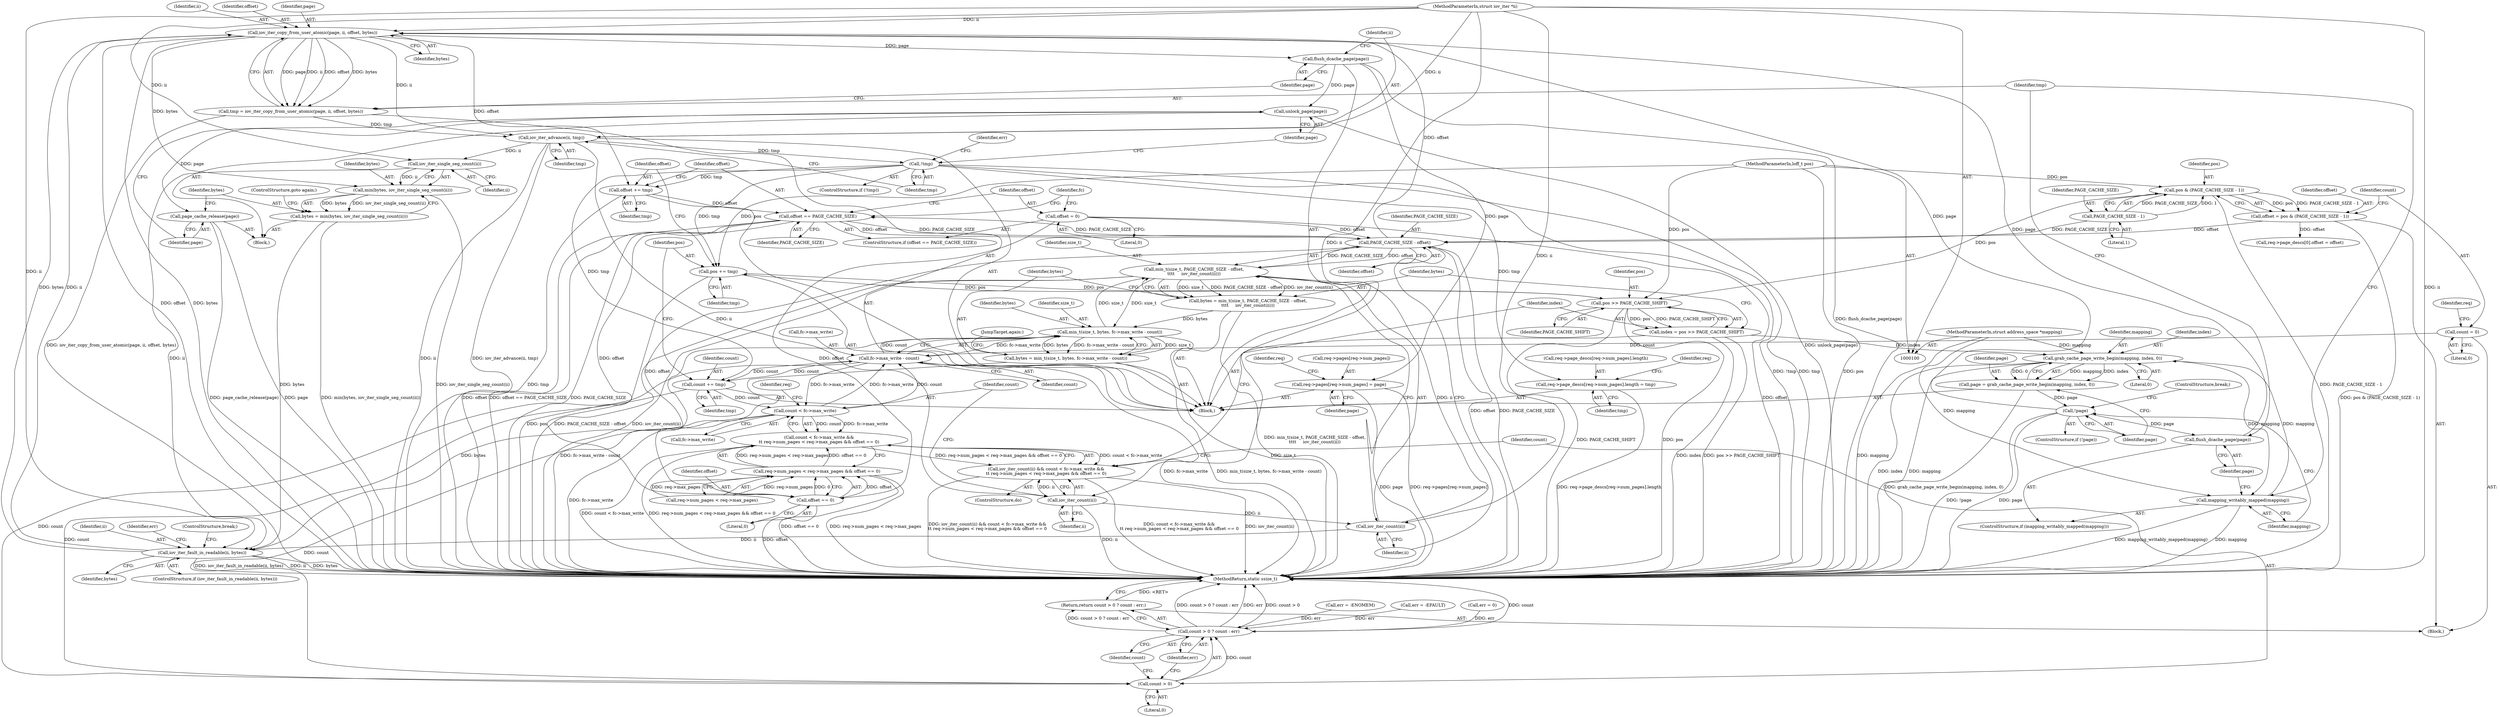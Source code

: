 digraph "0_linux_3ca8138f014a913f98e6ef40e939868e1e9ea876@API" {
"1000203" [label="(Call,iov_iter_copy_from_user_atomic(page, ii, offset, bytes))"];
"1000193" [label="(Call,!page)"];
"1000186" [label="(Call,page = grab_cache_page_write_begin(mapping, index, 0))"];
"1000188" [label="(Call,grab_cache_page_write_begin(mapping, index, 0))"];
"1000197" [label="(Call,mapping_writably_mapped(mapping))"];
"1000102" [label="(MethodParameterIn,struct address_space *mapping)"];
"1000147" [label="(Call,index = pos >> PAGE_CACHE_SHIFT)"];
"1000149" [label="(Call,pos >> PAGE_CACHE_SHIFT)"];
"1000258" [label="(Call,pos += tmp)"];
"1000214" [label="(Call,!tmp)"];
"1000210" [label="(Call,iov_iter_advance(ii, tmp))"];
"1000203" [label="(Call,iov_iter_copy_from_user_atomic(page, ii, offset, bytes))"];
"1000199" [label="(Call,flush_dcache_page(page))"];
"1000178" [label="(Call,iov_iter_fault_in_readable(ii, bytes))"];
"1000225" [label="(Call,iov_iter_single_seg_count(ii))"];
"1000103" [label="(MethodParameterIn,struct iov_iter *ii)"];
"1000160" [label="(Call,iov_iter_count(ii))"];
"1000278" [label="(Call,iov_iter_count(ii))"];
"1000221" [label="(Call,bytes = min(bytes, iov_iter_single_seg_count(ii)))"];
"1000223" [label="(Call,min(bytes, iov_iter_single_seg_count(ii)))"];
"1000162" [label="(Call,bytes = min_t(size_t, bytes, fc->max_write - count))"];
"1000164" [label="(Call,min_t(size_t, bytes, fc->max_write - count))"];
"1000155" [label="(Call,min_t(size_t, PAGE_CACHE_SIZE - offset,\n\t\t\t\t     iov_iter_count(ii)))"];
"1000157" [label="(Call,PAGE_CACHE_SIZE - offset)"];
"1000265" [label="(Call,offset == PAGE_CACHE_SIZE)"];
"1000261" [label="(Call,offset += tmp)"];
"1000118" [label="(Call,PAGE_CACHE_SIZE - 1)"];
"1000268" [label="(Call,offset = 0)"];
"1000294" [label="(Call,offset == 0)"];
"1000114" [label="(Call,offset = pos & (PAGE_CACHE_SIZE - 1))"];
"1000116" [label="(Call,pos & (PAGE_CACHE_SIZE - 1))"];
"1000104" [label="(MethodParameterIn,loff_t pos)"];
"1000153" [label="(Call,bytes = min_t(size_t, PAGE_CACHE_SIZE - offset,\n\t\t\t\t     iov_iter_count(ii)))"];
"1000167" [label="(Call,fc->max_write - count)"];
"1000281" [label="(Call,count < fc->max_write)"];
"1000255" [label="(Call,count += tmp)"];
"1000122" [label="(Call,count = 0)"];
"1000201" [label="(Call,tmp = iov_iter_copy_from_user_atomic(page, ii, offset, bytes))"];
"1000240" [label="(Call,req->page_descs[req->num_pages].length = tmp)"];
"1000208" [label="(Call,flush_dcache_page(page))"];
"1000217" [label="(Call,unlock_page(page))"];
"1000219" [label="(Call,page_cache_release(page))"];
"1000231" [label="(Call,req->pages[req->num_pages] = page)"];
"1000286" [label="(Call,req->num_pages < req->max_pages && offset == 0)"];
"1000280" [label="(Call,count < fc->max_write &&\n\t\t req->num_pages < req->max_pages && offset == 0)"];
"1000277" [label="(Call,iov_iter_count(ii) && count < fc->max_write &&\n\t\t req->num_pages < req->max_pages && offset == 0)"];
"1000299" [label="(Call,count > 0)"];
"1000298" [label="(Call,count > 0 ? count : err)"];
"1000297" [label="(Return,return count > 0 ? count : err;)"];
"1000189" [label="(Identifier,mapping)"];
"1000265" [label="(Call,offset == PAGE_CACHE_SIZE)"];
"1000274" [label="(Identifier,fc)"];
"1000117" [label="(Identifier,pos)"];
"1000199" [label="(Call,flush_dcache_page(page))"];
"1000114" [label="(Call,offset = pos & (PAGE_CACHE_SIZE - 1))"];
"1000197" [label="(Call,mapping_writably_mapped(mapping))"];
"1000298" [label="(Call,count > 0 ? count : err)"];
"1000120" [label="(Literal,1)"];
"1000295" [label="(Identifier,offset)"];
"1000286" [label="(Call,req->num_pages < req->max_pages && offset == 0)"];
"1000180" [label="(Identifier,bytes)"];
"1000207" [label="(Identifier,bytes)"];
"1000191" [label="(Literal,0)"];
"1000304" [label="(MethodReturn,static ssize_t)"];
"1000187" [label="(Identifier,page)"];
"1000161" [label="(Identifier,ii)"];
"1000158" [label="(Identifier,PAGE_CACHE_SIZE)"];
"1000218" [label="(Identifier,page)"];
"1000122" [label="(Call,count = 0)"];
"1000103" [label="(MethodParameterIn,struct iov_iter *ii)"];
"1000154" [label="(Identifier,bytes)"];
"1000162" [label="(Call,bytes = min_t(size_t, bytes, fc->max_write - count))"];
"1000104" [label="(MethodParameterIn,loff_t pos)"];
"1000153" [label="(Call,bytes = min_t(size_t, PAGE_CACHE_SIZE - offset,\n\t\t\t\t     iov_iter_count(ii)))"];
"1000188" [label="(Call,grab_cache_page_write_begin(mapping, index, 0))"];
"1000116" [label="(Call,pos & (PAGE_CACHE_SIZE - 1))"];
"1000226" [label="(Identifier,ii)"];
"1000206" [label="(Identifier,offset)"];
"1000277" [label="(Call,iov_iter_count(ii) && count < fc->max_write &&\n\t\t req->num_pages < req->max_pages && offset == 0)"];
"1000102" [label="(MethodParameterIn,struct address_space *mapping)"];
"1000204" [label="(Identifier,page)"];
"1000302" [label="(Identifier,count)"];
"1000182" [label="(Call,err = -ENOMEM)"];
"1000179" [label="(Identifier,ii)"];
"1000232" [label="(Call,req->pages[req->num_pages])"];
"1000297" [label="(Return,return count > 0 ? count : err;)"];
"1000266" [label="(Identifier,offset)"];
"1000212" [label="(Identifier,tmp)"];
"1000205" [label="(Identifier,ii)"];
"1000256" [label="(Identifier,count)"];
"1000253" [label="(Identifier,req)"];
"1000178" [label="(Call,iov_iter_fault_in_readable(ii, bytes))"];
"1000118" [label="(Call,PAGE_CACHE_SIZE - 1)"];
"1000255" [label="(Call,count += tmp)"];
"1000173" [label="(Call,err = -EFAULT)"];
"1000147" [label="(Call,index = pos >> PAGE_CACHE_SHIFT)"];
"1000150" [label="(Identifier,pos)"];
"1000227" [label="(ControlStructure,goto again;)"];
"1000200" [label="(Identifier,page)"];
"1000216" [label="(Block,)"];
"1000159" [label="(Identifier,offset)"];
"1000165" [label="(Identifier,size_t)"];
"1000224" [label="(Identifier,bytes)"];
"1000222" [label="(Identifier,bytes)"];
"1000259" [label="(Identifier,pos)"];
"1000172" [label="(JumpTarget,again:)"];
"1000217" [label="(Call,unlock_page(page))"];
"1000231" [label="(Call,req->pages[req->num_pages] = page)"];
"1000280" [label="(Call,count < fc->max_write &&\n\t\t req->num_pages < req->max_pages && offset == 0)"];
"1000201" [label="(Call,tmp = iov_iter_copy_from_user_atomic(page, ii, offset, bytes))"];
"1000209" [label="(Identifier,page)"];
"1000164" [label="(Call,min_t(size_t, bytes, fc->max_write - count))"];
"1000143" [label="(Block,)"];
"1000160" [label="(Call,iov_iter_count(ii))"];
"1000105" [label="(Block,)"];
"1000268" [label="(Call,offset = 0)"];
"1000142" [label="(ControlStructure,do)"];
"1000279" [label="(Identifier,ii)"];
"1000244" [label="(Identifier,req)"];
"1000151" [label="(Identifier,PAGE_CACHE_SHIFT)"];
"1000221" [label="(Call,bytes = min(bytes, iov_iter_single_seg_count(ii)))"];
"1000299" [label="(Call,count > 0)"];
"1000264" [label="(ControlStructure,if (offset == PAGE_CACHE_SIZE))"];
"1000115" [label="(Identifier,offset)"];
"1000166" [label="(Identifier,bytes)"];
"1000270" [label="(Literal,0)"];
"1000240" [label="(Call,req->page_descs[req->num_pages].length = tmp)"];
"1000133" [label="(Call,req->page_descs[0].offset = offset)"];
"1000193" [label="(Call,!page)"];
"1000300" [label="(Identifier,count)"];
"1000129" [label="(Identifier,req)"];
"1000190" [label="(Identifier,index)"];
"1000186" [label="(Call,page = grab_cache_page_write_begin(mapping, index, 0))"];
"1000208" [label="(Call,flush_dcache_page(page))"];
"1000156" [label="(Identifier,size_t)"];
"1000257" [label="(Identifier,tmp)"];
"1000211" [label="(Identifier,ii)"];
"1000263" [label="(Identifier,tmp)"];
"1000241" [label="(Call,req->page_descs[req->num_pages].length)"];
"1000294" [label="(Call,offset == 0)"];
"1000198" [label="(Identifier,mapping)"];
"1000239" [label="(Identifier,page)"];
"1000192" [label="(ControlStructure,if (!page))"];
"1000183" [label="(Identifier,err)"];
"1000195" [label="(ControlStructure,break;)"];
"1000210" [label="(Call,iov_iter_advance(ii, tmp))"];
"1000214" [label="(Call,!tmp)"];
"1000203" [label="(Call,iov_iter_copy_from_user_atomic(page, ii, offset, bytes))"];
"1000177" [label="(ControlStructure,if (iov_iter_fault_in_readable(ii, bytes)))"];
"1000296" [label="(Literal,0)"];
"1000155" [label="(Call,min_t(size_t, PAGE_CACHE_SIZE - offset,\n\t\t\t\t     iov_iter_count(ii)))"];
"1000202" [label="(Identifier,tmp)"];
"1000171" [label="(Identifier,count)"];
"1000283" [label="(Call,fc->max_write)"];
"1000220" [label="(Identifier,page)"];
"1000219" [label="(Call,page_cache_release(page))"];
"1000267" [label="(Identifier,PAGE_CACHE_SIZE)"];
"1000163" [label="(Identifier,bytes)"];
"1000223" [label="(Call,min(bytes, iov_iter_single_seg_count(ii)))"];
"1000303" [label="(Identifier,err)"];
"1000157" [label="(Call,PAGE_CACHE_SIZE - offset)"];
"1000278" [label="(Call,iov_iter_count(ii))"];
"1000167" [label="(Call,fc->max_write - count)"];
"1000194" [label="(Identifier,page)"];
"1000196" [label="(ControlStructure,if (mapping_writably_mapped(mapping)))"];
"1000225" [label="(Call,iov_iter_single_seg_count(ii))"];
"1000119" [label="(Identifier,PAGE_CACHE_SIZE)"];
"1000124" [label="(Literal,0)"];
"1000213" [label="(ControlStructure,if (!tmp))"];
"1000258" [label="(Call,pos += tmp)"];
"1000123" [label="(Identifier,count)"];
"1000260" [label="(Identifier,tmp)"];
"1000262" [label="(Identifier,offset)"];
"1000168" [label="(Call,fc->max_write)"];
"1000301" [label="(Literal,0)"];
"1000281" [label="(Call,count < fc->max_write)"];
"1000269" [label="(Identifier,offset)"];
"1000282" [label="(Identifier,count)"];
"1000149" [label="(Call,pos >> PAGE_CACHE_SHIFT)"];
"1000287" [label="(Call,req->num_pages < req->max_pages)"];
"1000228" [label="(Call,err = 0)"];
"1000289" [label="(Identifier,req)"];
"1000261" [label="(Call,offset += tmp)"];
"1000181" [label="(ControlStructure,break;)"];
"1000250" [label="(Identifier,tmp)"];
"1000148" [label="(Identifier,index)"];
"1000215" [label="(Identifier,tmp)"];
"1000229" [label="(Identifier,err)"];
"1000203" -> "1000201"  [label="AST: "];
"1000203" -> "1000207"  [label="CFG: "];
"1000204" -> "1000203"  [label="AST: "];
"1000205" -> "1000203"  [label="AST: "];
"1000206" -> "1000203"  [label="AST: "];
"1000207" -> "1000203"  [label="AST: "];
"1000201" -> "1000203"  [label="CFG: "];
"1000203" -> "1000304"  [label="DDG: offset"];
"1000203" -> "1000304"  [label="DDG: bytes"];
"1000203" -> "1000201"  [label="DDG: page"];
"1000203" -> "1000201"  [label="DDG: ii"];
"1000203" -> "1000201"  [label="DDG: offset"];
"1000203" -> "1000201"  [label="DDG: bytes"];
"1000193" -> "1000203"  [label="DDG: page"];
"1000199" -> "1000203"  [label="DDG: page"];
"1000178" -> "1000203"  [label="DDG: ii"];
"1000178" -> "1000203"  [label="DDG: bytes"];
"1000103" -> "1000203"  [label="DDG: ii"];
"1000157" -> "1000203"  [label="DDG: offset"];
"1000203" -> "1000208"  [label="DDG: page"];
"1000203" -> "1000210"  [label="DDG: ii"];
"1000203" -> "1000223"  [label="DDG: bytes"];
"1000203" -> "1000261"  [label="DDG: offset"];
"1000193" -> "1000192"  [label="AST: "];
"1000193" -> "1000194"  [label="CFG: "];
"1000194" -> "1000193"  [label="AST: "];
"1000195" -> "1000193"  [label="CFG: "];
"1000198" -> "1000193"  [label="CFG: "];
"1000193" -> "1000304"  [label="DDG: page"];
"1000193" -> "1000304"  [label="DDG: !page"];
"1000186" -> "1000193"  [label="DDG: page"];
"1000193" -> "1000199"  [label="DDG: page"];
"1000186" -> "1000143"  [label="AST: "];
"1000186" -> "1000188"  [label="CFG: "];
"1000187" -> "1000186"  [label="AST: "];
"1000188" -> "1000186"  [label="AST: "];
"1000194" -> "1000186"  [label="CFG: "];
"1000186" -> "1000304"  [label="DDG: grab_cache_page_write_begin(mapping, index, 0)"];
"1000188" -> "1000186"  [label="DDG: mapping"];
"1000188" -> "1000186"  [label="DDG: index"];
"1000188" -> "1000186"  [label="DDG: 0"];
"1000188" -> "1000191"  [label="CFG: "];
"1000189" -> "1000188"  [label="AST: "];
"1000190" -> "1000188"  [label="AST: "];
"1000191" -> "1000188"  [label="AST: "];
"1000188" -> "1000304"  [label="DDG: index"];
"1000188" -> "1000304"  [label="DDG: mapping"];
"1000197" -> "1000188"  [label="DDG: mapping"];
"1000102" -> "1000188"  [label="DDG: mapping"];
"1000147" -> "1000188"  [label="DDG: index"];
"1000188" -> "1000197"  [label="DDG: mapping"];
"1000197" -> "1000196"  [label="AST: "];
"1000197" -> "1000198"  [label="CFG: "];
"1000198" -> "1000197"  [label="AST: "];
"1000200" -> "1000197"  [label="CFG: "];
"1000202" -> "1000197"  [label="CFG: "];
"1000197" -> "1000304"  [label="DDG: mapping_writably_mapped(mapping)"];
"1000197" -> "1000304"  [label="DDG: mapping"];
"1000102" -> "1000197"  [label="DDG: mapping"];
"1000102" -> "1000100"  [label="AST: "];
"1000102" -> "1000304"  [label="DDG: mapping"];
"1000147" -> "1000143"  [label="AST: "];
"1000147" -> "1000149"  [label="CFG: "];
"1000148" -> "1000147"  [label="AST: "];
"1000149" -> "1000147"  [label="AST: "];
"1000154" -> "1000147"  [label="CFG: "];
"1000147" -> "1000304"  [label="DDG: pos >> PAGE_CACHE_SHIFT"];
"1000147" -> "1000304"  [label="DDG: index"];
"1000149" -> "1000147"  [label="DDG: pos"];
"1000149" -> "1000147"  [label="DDG: PAGE_CACHE_SHIFT"];
"1000149" -> "1000151"  [label="CFG: "];
"1000150" -> "1000149"  [label="AST: "];
"1000151" -> "1000149"  [label="AST: "];
"1000149" -> "1000304"  [label="DDG: PAGE_CACHE_SHIFT"];
"1000149" -> "1000304"  [label="DDG: pos"];
"1000258" -> "1000149"  [label="DDG: pos"];
"1000116" -> "1000149"  [label="DDG: pos"];
"1000104" -> "1000149"  [label="DDG: pos"];
"1000149" -> "1000258"  [label="DDG: pos"];
"1000258" -> "1000143"  [label="AST: "];
"1000258" -> "1000260"  [label="CFG: "];
"1000259" -> "1000258"  [label="AST: "];
"1000260" -> "1000258"  [label="AST: "];
"1000262" -> "1000258"  [label="CFG: "];
"1000258" -> "1000304"  [label="DDG: pos"];
"1000214" -> "1000258"  [label="DDG: tmp"];
"1000104" -> "1000258"  [label="DDG: pos"];
"1000214" -> "1000213"  [label="AST: "];
"1000214" -> "1000215"  [label="CFG: "];
"1000215" -> "1000214"  [label="AST: "];
"1000218" -> "1000214"  [label="CFG: "];
"1000229" -> "1000214"  [label="CFG: "];
"1000214" -> "1000304"  [label="DDG: !tmp"];
"1000214" -> "1000304"  [label="DDG: tmp"];
"1000210" -> "1000214"  [label="DDG: tmp"];
"1000214" -> "1000240"  [label="DDG: tmp"];
"1000214" -> "1000255"  [label="DDG: tmp"];
"1000214" -> "1000261"  [label="DDG: tmp"];
"1000210" -> "1000143"  [label="AST: "];
"1000210" -> "1000212"  [label="CFG: "];
"1000211" -> "1000210"  [label="AST: "];
"1000212" -> "1000210"  [label="AST: "];
"1000215" -> "1000210"  [label="CFG: "];
"1000210" -> "1000304"  [label="DDG: iov_iter_advance(ii, tmp)"];
"1000210" -> "1000304"  [label="DDG: ii"];
"1000103" -> "1000210"  [label="DDG: ii"];
"1000201" -> "1000210"  [label="DDG: tmp"];
"1000210" -> "1000225"  [label="DDG: ii"];
"1000210" -> "1000278"  [label="DDG: ii"];
"1000199" -> "1000196"  [label="AST: "];
"1000199" -> "1000200"  [label="CFG: "];
"1000200" -> "1000199"  [label="AST: "];
"1000202" -> "1000199"  [label="CFG: "];
"1000178" -> "1000177"  [label="AST: "];
"1000178" -> "1000180"  [label="CFG: "];
"1000179" -> "1000178"  [label="AST: "];
"1000180" -> "1000178"  [label="AST: "];
"1000181" -> "1000178"  [label="CFG: "];
"1000183" -> "1000178"  [label="CFG: "];
"1000178" -> "1000304"  [label="DDG: iov_iter_fault_in_readable(ii, bytes)"];
"1000178" -> "1000304"  [label="DDG: ii"];
"1000178" -> "1000304"  [label="DDG: bytes"];
"1000225" -> "1000178"  [label="DDG: ii"];
"1000160" -> "1000178"  [label="DDG: ii"];
"1000103" -> "1000178"  [label="DDG: ii"];
"1000221" -> "1000178"  [label="DDG: bytes"];
"1000162" -> "1000178"  [label="DDG: bytes"];
"1000225" -> "1000223"  [label="AST: "];
"1000225" -> "1000226"  [label="CFG: "];
"1000226" -> "1000225"  [label="AST: "];
"1000223" -> "1000225"  [label="CFG: "];
"1000225" -> "1000223"  [label="DDG: ii"];
"1000103" -> "1000225"  [label="DDG: ii"];
"1000103" -> "1000100"  [label="AST: "];
"1000103" -> "1000304"  [label="DDG: ii"];
"1000103" -> "1000160"  [label="DDG: ii"];
"1000103" -> "1000278"  [label="DDG: ii"];
"1000160" -> "1000155"  [label="AST: "];
"1000160" -> "1000161"  [label="CFG: "];
"1000161" -> "1000160"  [label="AST: "];
"1000155" -> "1000160"  [label="CFG: "];
"1000160" -> "1000155"  [label="DDG: ii"];
"1000278" -> "1000160"  [label="DDG: ii"];
"1000278" -> "1000277"  [label="AST: "];
"1000278" -> "1000279"  [label="CFG: "];
"1000279" -> "1000278"  [label="AST: "];
"1000282" -> "1000278"  [label="CFG: "];
"1000277" -> "1000278"  [label="CFG: "];
"1000278" -> "1000304"  [label="DDG: ii"];
"1000278" -> "1000277"  [label="DDG: ii"];
"1000221" -> "1000216"  [label="AST: "];
"1000221" -> "1000223"  [label="CFG: "];
"1000222" -> "1000221"  [label="AST: "];
"1000223" -> "1000221"  [label="AST: "];
"1000227" -> "1000221"  [label="CFG: "];
"1000221" -> "1000304"  [label="DDG: min(bytes, iov_iter_single_seg_count(ii))"];
"1000223" -> "1000221"  [label="DDG: bytes"];
"1000223" -> "1000221"  [label="DDG: iov_iter_single_seg_count(ii)"];
"1000224" -> "1000223"  [label="AST: "];
"1000223" -> "1000304"  [label="DDG: iov_iter_single_seg_count(ii)"];
"1000162" -> "1000143"  [label="AST: "];
"1000162" -> "1000164"  [label="CFG: "];
"1000163" -> "1000162"  [label="AST: "];
"1000164" -> "1000162"  [label="AST: "];
"1000172" -> "1000162"  [label="CFG: "];
"1000162" -> "1000304"  [label="DDG: min_t(size_t, bytes, fc->max_write - count)"];
"1000164" -> "1000162"  [label="DDG: size_t"];
"1000164" -> "1000162"  [label="DDG: bytes"];
"1000164" -> "1000162"  [label="DDG: fc->max_write - count"];
"1000164" -> "1000167"  [label="CFG: "];
"1000165" -> "1000164"  [label="AST: "];
"1000166" -> "1000164"  [label="AST: "];
"1000167" -> "1000164"  [label="AST: "];
"1000164" -> "1000304"  [label="DDG: fc->max_write - count"];
"1000164" -> "1000304"  [label="DDG: size_t"];
"1000164" -> "1000155"  [label="DDG: size_t"];
"1000155" -> "1000164"  [label="DDG: size_t"];
"1000153" -> "1000164"  [label="DDG: bytes"];
"1000167" -> "1000164"  [label="DDG: fc->max_write"];
"1000167" -> "1000164"  [label="DDG: count"];
"1000155" -> "1000153"  [label="AST: "];
"1000156" -> "1000155"  [label="AST: "];
"1000157" -> "1000155"  [label="AST: "];
"1000153" -> "1000155"  [label="CFG: "];
"1000155" -> "1000304"  [label="DDG: PAGE_CACHE_SIZE - offset"];
"1000155" -> "1000304"  [label="DDG: iov_iter_count(ii)"];
"1000155" -> "1000153"  [label="DDG: size_t"];
"1000155" -> "1000153"  [label="DDG: PAGE_CACHE_SIZE - offset"];
"1000155" -> "1000153"  [label="DDG: iov_iter_count(ii)"];
"1000157" -> "1000155"  [label="DDG: PAGE_CACHE_SIZE"];
"1000157" -> "1000155"  [label="DDG: offset"];
"1000157" -> "1000159"  [label="CFG: "];
"1000158" -> "1000157"  [label="AST: "];
"1000159" -> "1000157"  [label="AST: "];
"1000161" -> "1000157"  [label="CFG: "];
"1000157" -> "1000304"  [label="DDG: offset"];
"1000157" -> "1000304"  [label="DDG: PAGE_CACHE_SIZE"];
"1000265" -> "1000157"  [label="DDG: PAGE_CACHE_SIZE"];
"1000265" -> "1000157"  [label="DDG: offset"];
"1000118" -> "1000157"  [label="DDG: PAGE_CACHE_SIZE"];
"1000268" -> "1000157"  [label="DDG: offset"];
"1000294" -> "1000157"  [label="DDG: offset"];
"1000114" -> "1000157"  [label="DDG: offset"];
"1000157" -> "1000265"  [label="DDG: PAGE_CACHE_SIZE"];
"1000265" -> "1000264"  [label="AST: "];
"1000265" -> "1000267"  [label="CFG: "];
"1000266" -> "1000265"  [label="AST: "];
"1000267" -> "1000265"  [label="AST: "];
"1000269" -> "1000265"  [label="CFG: "];
"1000274" -> "1000265"  [label="CFG: "];
"1000265" -> "1000304"  [label="DDG: offset == PAGE_CACHE_SIZE"];
"1000265" -> "1000304"  [label="DDG: PAGE_CACHE_SIZE"];
"1000265" -> "1000304"  [label="DDG: offset"];
"1000261" -> "1000265"  [label="DDG: offset"];
"1000265" -> "1000294"  [label="DDG: offset"];
"1000261" -> "1000143"  [label="AST: "];
"1000261" -> "1000263"  [label="CFG: "];
"1000262" -> "1000261"  [label="AST: "];
"1000263" -> "1000261"  [label="AST: "];
"1000266" -> "1000261"  [label="CFG: "];
"1000261" -> "1000304"  [label="DDG: tmp"];
"1000118" -> "1000116"  [label="AST: "];
"1000118" -> "1000120"  [label="CFG: "];
"1000119" -> "1000118"  [label="AST: "];
"1000120" -> "1000118"  [label="AST: "];
"1000116" -> "1000118"  [label="CFG: "];
"1000118" -> "1000116"  [label="DDG: PAGE_CACHE_SIZE"];
"1000118" -> "1000116"  [label="DDG: 1"];
"1000268" -> "1000264"  [label="AST: "];
"1000268" -> "1000270"  [label="CFG: "];
"1000269" -> "1000268"  [label="AST: "];
"1000270" -> "1000268"  [label="AST: "];
"1000274" -> "1000268"  [label="CFG: "];
"1000268" -> "1000304"  [label="DDG: offset"];
"1000268" -> "1000294"  [label="DDG: offset"];
"1000294" -> "1000286"  [label="AST: "];
"1000294" -> "1000296"  [label="CFG: "];
"1000295" -> "1000294"  [label="AST: "];
"1000296" -> "1000294"  [label="AST: "];
"1000286" -> "1000294"  [label="CFG: "];
"1000294" -> "1000304"  [label="DDG: offset"];
"1000294" -> "1000286"  [label="DDG: offset"];
"1000294" -> "1000286"  [label="DDG: 0"];
"1000114" -> "1000105"  [label="AST: "];
"1000114" -> "1000116"  [label="CFG: "];
"1000115" -> "1000114"  [label="AST: "];
"1000116" -> "1000114"  [label="AST: "];
"1000123" -> "1000114"  [label="CFG: "];
"1000114" -> "1000304"  [label="DDG: pos & (PAGE_CACHE_SIZE - 1)"];
"1000116" -> "1000114"  [label="DDG: pos"];
"1000116" -> "1000114"  [label="DDG: PAGE_CACHE_SIZE - 1"];
"1000114" -> "1000133"  [label="DDG: offset"];
"1000117" -> "1000116"  [label="AST: "];
"1000116" -> "1000304"  [label="DDG: PAGE_CACHE_SIZE - 1"];
"1000104" -> "1000116"  [label="DDG: pos"];
"1000104" -> "1000100"  [label="AST: "];
"1000104" -> "1000304"  [label="DDG: pos"];
"1000153" -> "1000143"  [label="AST: "];
"1000154" -> "1000153"  [label="AST: "];
"1000163" -> "1000153"  [label="CFG: "];
"1000153" -> "1000304"  [label="DDG: min_t(size_t, PAGE_CACHE_SIZE - offset,\n\t\t\t\t     iov_iter_count(ii))"];
"1000167" -> "1000171"  [label="CFG: "];
"1000168" -> "1000167"  [label="AST: "];
"1000171" -> "1000167"  [label="AST: "];
"1000167" -> "1000304"  [label="DDG: fc->max_write"];
"1000281" -> "1000167"  [label="DDG: fc->max_write"];
"1000281" -> "1000167"  [label="DDG: count"];
"1000122" -> "1000167"  [label="DDG: count"];
"1000255" -> "1000167"  [label="DDG: count"];
"1000167" -> "1000255"  [label="DDG: count"];
"1000167" -> "1000281"  [label="DDG: fc->max_write"];
"1000167" -> "1000299"  [label="DDG: count"];
"1000281" -> "1000280"  [label="AST: "];
"1000281" -> "1000283"  [label="CFG: "];
"1000282" -> "1000281"  [label="AST: "];
"1000283" -> "1000281"  [label="AST: "];
"1000289" -> "1000281"  [label="CFG: "];
"1000280" -> "1000281"  [label="CFG: "];
"1000281" -> "1000304"  [label="DDG: fc->max_write"];
"1000281" -> "1000280"  [label="DDG: count"];
"1000281" -> "1000280"  [label="DDG: fc->max_write"];
"1000255" -> "1000281"  [label="DDG: count"];
"1000281" -> "1000299"  [label="DDG: count"];
"1000255" -> "1000143"  [label="AST: "];
"1000255" -> "1000257"  [label="CFG: "];
"1000256" -> "1000255"  [label="AST: "];
"1000257" -> "1000255"  [label="AST: "];
"1000259" -> "1000255"  [label="CFG: "];
"1000255" -> "1000299"  [label="DDG: count"];
"1000122" -> "1000105"  [label="AST: "];
"1000122" -> "1000124"  [label="CFG: "];
"1000123" -> "1000122"  [label="AST: "];
"1000124" -> "1000122"  [label="AST: "];
"1000129" -> "1000122"  [label="CFG: "];
"1000201" -> "1000143"  [label="AST: "];
"1000202" -> "1000201"  [label="AST: "];
"1000209" -> "1000201"  [label="CFG: "];
"1000201" -> "1000304"  [label="DDG: iov_iter_copy_from_user_atomic(page, ii, offset, bytes)"];
"1000240" -> "1000143"  [label="AST: "];
"1000240" -> "1000250"  [label="CFG: "];
"1000241" -> "1000240"  [label="AST: "];
"1000250" -> "1000240"  [label="AST: "];
"1000253" -> "1000240"  [label="CFG: "];
"1000240" -> "1000304"  [label="DDG: req->page_descs[req->num_pages].length"];
"1000208" -> "1000143"  [label="AST: "];
"1000208" -> "1000209"  [label="CFG: "];
"1000209" -> "1000208"  [label="AST: "];
"1000211" -> "1000208"  [label="CFG: "];
"1000208" -> "1000304"  [label="DDG: flush_dcache_page(page)"];
"1000208" -> "1000217"  [label="DDG: page"];
"1000208" -> "1000231"  [label="DDG: page"];
"1000217" -> "1000216"  [label="AST: "];
"1000217" -> "1000218"  [label="CFG: "];
"1000218" -> "1000217"  [label="AST: "];
"1000220" -> "1000217"  [label="CFG: "];
"1000217" -> "1000304"  [label="DDG: unlock_page(page)"];
"1000217" -> "1000219"  [label="DDG: page"];
"1000219" -> "1000216"  [label="AST: "];
"1000219" -> "1000220"  [label="CFG: "];
"1000220" -> "1000219"  [label="AST: "];
"1000222" -> "1000219"  [label="CFG: "];
"1000219" -> "1000304"  [label="DDG: page_cache_release(page)"];
"1000219" -> "1000304"  [label="DDG: page"];
"1000231" -> "1000143"  [label="AST: "];
"1000231" -> "1000239"  [label="CFG: "];
"1000232" -> "1000231"  [label="AST: "];
"1000239" -> "1000231"  [label="AST: "];
"1000244" -> "1000231"  [label="CFG: "];
"1000231" -> "1000304"  [label="DDG: page"];
"1000231" -> "1000304"  [label="DDG: req->pages[req->num_pages]"];
"1000286" -> "1000280"  [label="AST: "];
"1000286" -> "1000287"  [label="CFG: "];
"1000287" -> "1000286"  [label="AST: "];
"1000280" -> "1000286"  [label="CFG: "];
"1000286" -> "1000304"  [label="DDG: offset == 0"];
"1000286" -> "1000304"  [label="DDG: req->num_pages < req->max_pages"];
"1000286" -> "1000280"  [label="DDG: req->num_pages < req->max_pages"];
"1000286" -> "1000280"  [label="DDG: offset == 0"];
"1000287" -> "1000286"  [label="DDG: req->num_pages"];
"1000287" -> "1000286"  [label="DDG: req->max_pages"];
"1000280" -> "1000277"  [label="AST: "];
"1000277" -> "1000280"  [label="CFG: "];
"1000280" -> "1000304"  [label="DDG: req->num_pages < req->max_pages && offset == 0"];
"1000280" -> "1000304"  [label="DDG: count < fc->max_write"];
"1000280" -> "1000277"  [label="DDG: count < fc->max_write"];
"1000280" -> "1000277"  [label="DDG: req->num_pages < req->max_pages && offset == 0"];
"1000277" -> "1000142"  [label="AST: "];
"1000148" -> "1000277"  [label="CFG: "];
"1000300" -> "1000277"  [label="CFG: "];
"1000277" -> "1000304"  [label="DDG: count < fc->max_write &&\n\t\t req->num_pages < req->max_pages && offset == 0"];
"1000277" -> "1000304"  [label="DDG: iov_iter_count(ii)"];
"1000277" -> "1000304"  [label="DDG: iov_iter_count(ii) && count < fc->max_write &&\n\t\t req->num_pages < req->max_pages && offset == 0"];
"1000299" -> "1000298"  [label="AST: "];
"1000299" -> "1000301"  [label="CFG: "];
"1000300" -> "1000299"  [label="AST: "];
"1000301" -> "1000299"  [label="AST: "];
"1000302" -> "1000299"  [label="CFG: "];
"1000303" -> "1000299"  [label="CFG: "];
"1000299" -> "1000298"  [label="DDG: count"];
"1000298" -> "1000297"  [label="AST: "];
"1000298" -> "1000302"  [label="CFG: "];
"1000298" -> "1000303"  [label="CFG: "];
"1000302" -> "1000298"  [label="AST: "];
"1000303" -> "1000298"  [label="AST: "];
"1000297" -> "1000298"  [label="CFG: "];
"1000298" -> "1000304"  [label="DDG: count > 0 ? count : err"];
"1000298" -> "1000304"  [label="DDG: err"];
"1000298" -> "1000304"  [label="DDG: count > 0"];
"1000298" -> "1000304"  [label="DDG: count"];
"1000298" -> "1000297"  [label="DDG: count > 0 ? count : err"];
"1000228" -> "1000298"  [label="DDG: err"];
"1000182" -> "1000298"  [label="DDG: err"];
"1000173" -> "1000298"  [label="DDG: err"];
"1000297" -> "1000105"  [label="AST: "];
"1000304" -> "1000297"  [label="CFG: "];
"1000297" -> "1000304"  [label="DDG: <RET>"];
}
